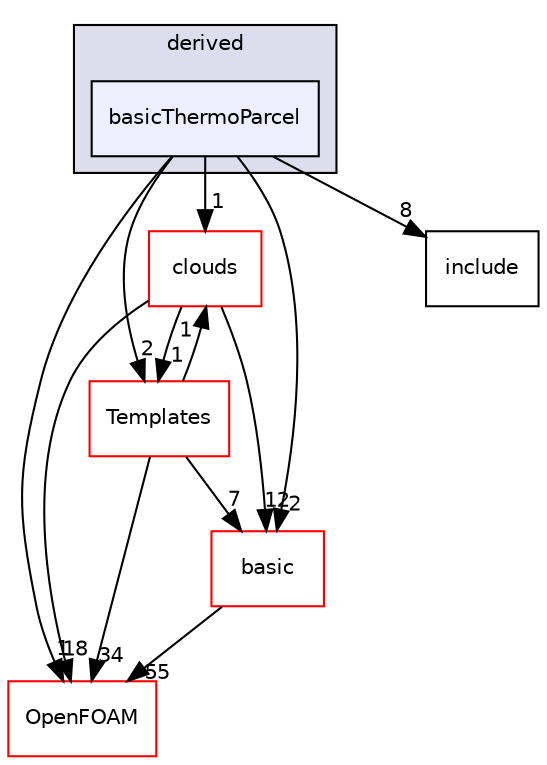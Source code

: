 digraph "src/lagrangian/intermediate/parcels/derived/basicThermoParcel" {
  bgcolor=transparent;
  compound=true
  node [ fontsize="10", fontname="Helvetica"];
  edge [ labelfontsize="10", labelfontname="Helvetica"];
  subgraph clusterdir_d25ce32b8f85f1a08cd016b541e3d76e {
    graph [ bgcolor="#ddddee", pencolor="black", label="derived" fontname="Helvetica", fontsize="10", URL="dir_d25ce32b8f85f1a08cd016b541e3d76e.html"]
  dir_069ad4dd3a90f1e86b8379e8674150c6 [shape=box, label="basicThermoParcel", style="filled", fillcolor="#eeeeff", pencolor="black", URL="dir_069ad4dd3a90f1e86b8379e8674150c6.html"];
  }
  dir_bdd630a78c14e3d279a2564e7964fc69 [shape=box label="clouds" color="red" URL="dir_bdd630a78c14e3d279a2564e7964fc69.html"];
  dir_0e9805b96b2bf461314a136059d44950 [shape=box label="Templates" color="red" URL="dir_0e9805b96b2bf461314a136059d44950.html"];
  dir_c5473ff19b20e6ec4dfe5c310b3778a8 [shape=box label="OpenFOAM" color="red" URL="dir_c5473ff19b20e6ec4dfe5c310b3778a8.html"];
  dir_5ad2c1d6ebf0f238b9e7d5151a24f37c [shape=box label="include" URL="dir_5ad2c1d6ebf0f238b9e7d5151a24f37c.html"];
  dir_584e0ab0901b4327f36f4285cac7f2f8 [shape=box label="basic" color="red" URL="dir_584e0ab0901b4327f36f4285cac7f2f8.html"];
  dir_bdd630a78c14e3d279a2564e7964fc69->dir_0e9805b96b2bf461314a136059d44950 [headlabel="1", labeldistance=1.5 headhref="dir_001573_001628.html"];
  dir_bdd630a78c14e3d279a2564e7964fc69->dir_c5473ff19b20e6ec4dfe5c310b3778a8 [headlabel="18", labeldistance=1.5 headhref="dir_001573_002151.html"];
  dir_bdd630a78c14e3d279a2564e7964fc69->dir_584e0ab0901b4327f36f4285cac7f2f8 [headlabel="12", labeldistance=1.5 headhref="dir_001573_001501.html"];
  dir_0e9805b96b2bf461314a136059d44950->dir_bdd630a78c14e3d279a2564e7964fc69 [headlabel="1", labeldistance=1.5 headhref="dir_001628_001573.html"];
  dir_0e9805b96b2bf461314a136059d44950->dir_c5473ff19b20e6ec4dfe5c310b3778a8 [headlabel="34", labeldistance=1.5 headhref="dir_001628_002151.html"];
  dir_0e9805b96b2bf461314a136059d44950->dir_584e0ab0901b4327f36f4285cac7f2f8 [headlabel="7", labeldistance=1.5 headhref="dir_001628_001501.html"];
  dir_069ad4dd3a90f1e86b8379e8674150c6->dir_bdd630a78c14e3d279a2564e7964fc69 [headlabel="1", labeldistance=1.5 headhref="dir_001625_001573.html"];
  dir_069ad4dd3a90f1e86b8379e8674150c6->dir_0e9805b96b2bf461314a136059d44950 [headlabel="2", labeldistance=1.5 headhref="dir_001625_001628.html"];
  dir_069ad4dd3a90f1e86b8379e8674150c6->dir_c5473ff19b20e6ec4dfe5c310b3778a8 [headlabel="1", labeldistance=1.5 headhref="dir_001625_002151.html"];
  dir_069ad4dd3a90f1e86b8379e8674150c6->dir_5ad2c1d6ebf0f238b9e7d5151a24f37c [headlabel="8", labeldistance=1.5 headhref="dir_001625_001627.html"];
  dir_069ad4dd3a90f1e86b8379e8674150c6->dir_584e0ab0901b4327f36f4285cac7f2f8 [headlabel="2", labeldistance=1.5 headhref="dir_001625_001501.html"];
  dir_584e0ab0901b4327f36f4285cac7f2f8->dir_c5473ff19b20e6ec4dfe5c310b3778a8 [headlabel="55", labeldistance=1.5 headhref="dir_001501_002151.html"];
}
